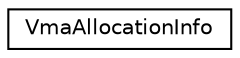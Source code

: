 digraph "Graphical Class Hierarchy"
{
  edge [fontname="Helvetica",fontsize="10",labelfontname="Helvetica",labelfontsize="10"];
  node [fontname="Helvetica",fontsize="10",shape=record];
  rankdir="LR";
  Node0 [label="VmaAllocationInfo",height=0.2,width=0.4,color="black", fillcolor="white", style="filled",URL="$structVmaAllocationInfo.html",tooltip="Parameters of VmaAllocation objects, that can be retrieved using function vmaGetAllocationInfo(). "];
}
